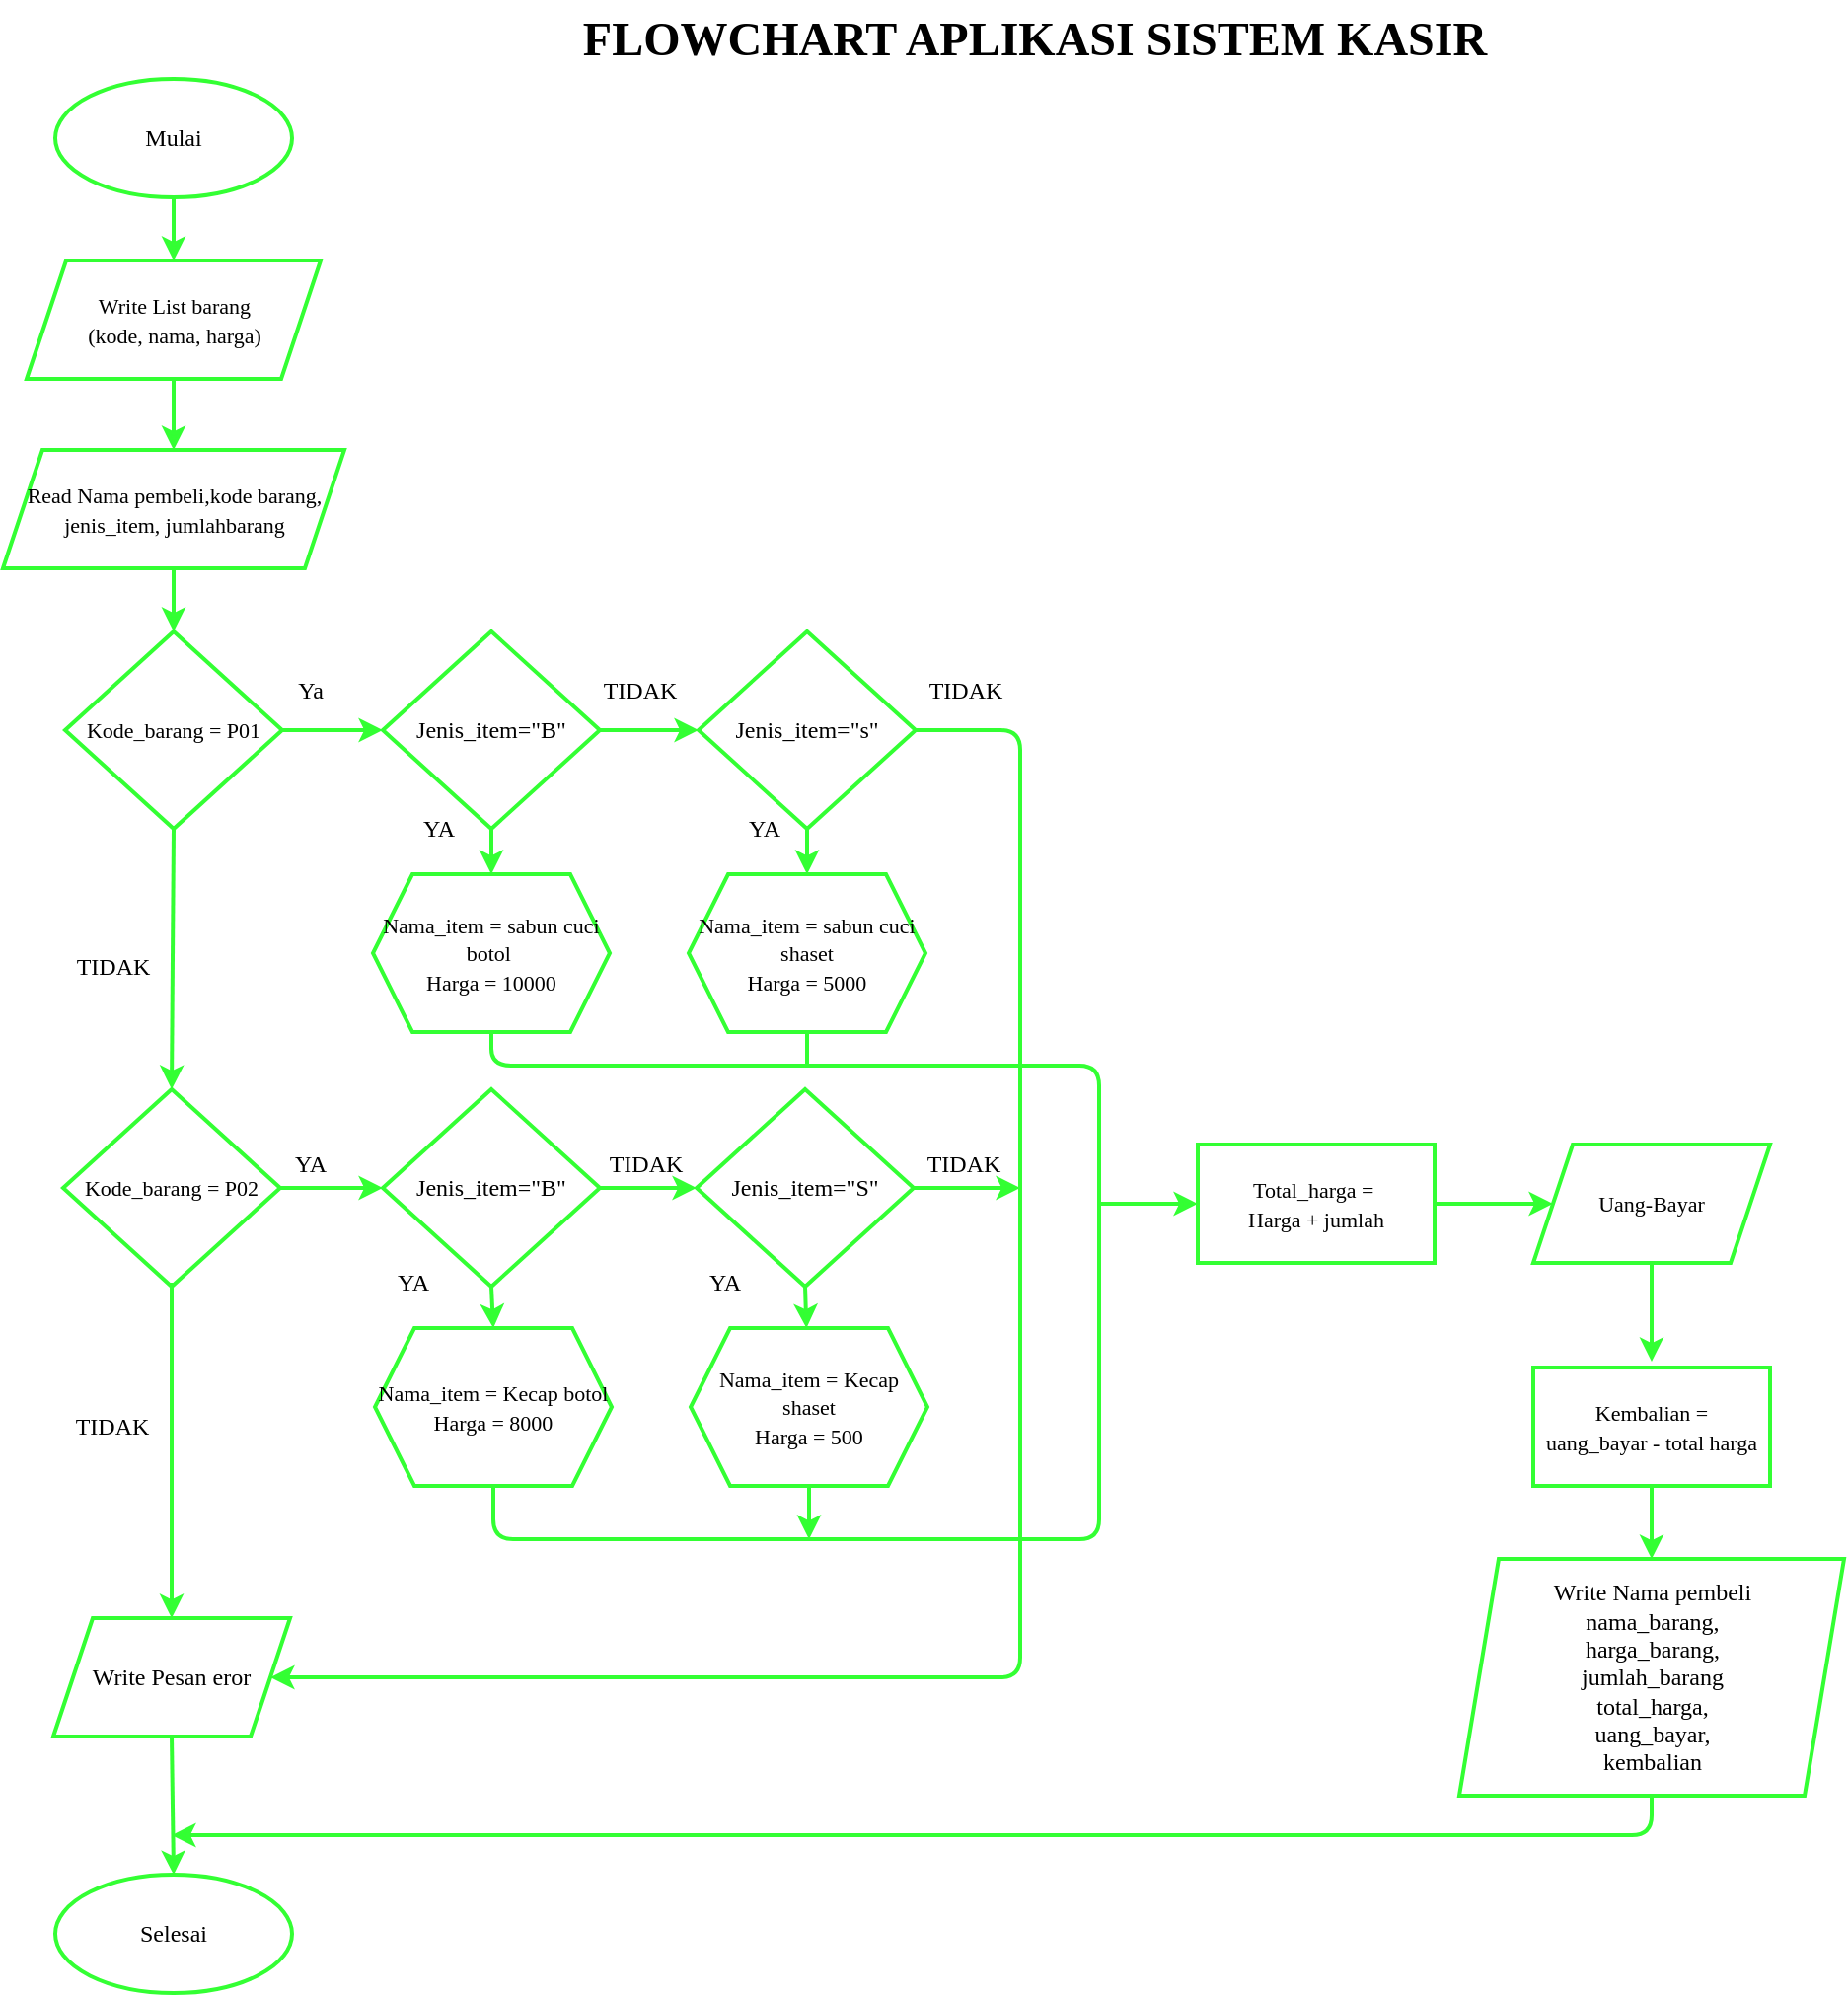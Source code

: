 <mxfile>
    <diagram id="CRi_JnDf9cl-tMclzY8x" name="Page-1">
        <mxGraphModel dx="186" dy="657" grid="1" gridSize="10" guides="1" tooltips="1" connect="1" arrows="1" fold="1" page="1" pageScale="1" pageWidth="850" pageHeight="1100" background="#ffffff" math="0" shadow="0">
            <root>
                <mxCell id="0"/>
                <mxCell id="1" parent="0"/>
                <mxCell id="2" value="&lt;font color=&quot;#000000&quot; face=&quot;Verdana&quot;&gt;Mulai&lt;/font&gt;" style="ellipse;whiteSpace=wrap;html=1;strokeColor=#33FF33;fillColor=#FFFFFF;fontColor=#ffffff;strokeWidth=2;" vertex="1" parent="1">
                    <mxGeometry x="111" y="70" width="120" height="60" as="geometry"/>
                </mxCell>
                <mxCell id="3" value="&lt;font color=&quot;#000000&quot; face=&quot;Verdana&quot; style=&quot;font-size: 11px&quot;&gt;Write List barang&lt;br&gt;(kode, nama, harga)&lt;br&gt;&lt;/font&gt;" style="shape=parallelogram;perimeter=parallelogramPerimeter;whiteSpace=wrap;html=1;fixedSize=1;strokeColor=#33FF33;strokeWidth=2;fillColor=#FFFFFF;" vertex="1" parent="1">
                    <mxGeometry x="96.5" y="162" width="149" height="60" as="geometry"/>
                </mxCell>
                <mxCell id="4" value="&lt;span style=&quot;color: rgb(0 , 0 , 0) ; font-family: &amp;#34;verdana&amp;#34; ; font-size: 11px&quot;&gt;Read Nama pembeli,kode barang, jenis_item, jumlahbarang&lt;/span&gt;" style="shape=parallelogram;perimeter=parallelogramPerimeter;whiteSpace=wrap;html=1;fixedSize=1;strokeColor=#33FF33;strokeWidth=2;fillColor=#FFFFFF;" vertex="1" parent="1">
                    <mxGeometry x="84.5" y="258" width="173" height="60" as="geometry"/>
                </mxCell>
                <mxCell id="5" value="&lt;font color=&quot;#000000&quot; face=&quot;Verdana&quot; style=&quot;font-size: 11px&quot;&gt;Kode_barang = P01&lt;/font&gt;" style="rhombus;whiteSpace=wrap;html=1;strokeColor=#33FF33;strokeWidth=2;fillColor=#FFFFFF;" vertex="1" parent="1">
                    <mxGeometry x="116" y="350" width="110" height="100" as="geometry"/>
                </mxCell>
                <mxCell id="6" value="&lt;font color=&quot;#000000&quot; face=&quot;Verdana&quot;&gt;Jenis_item=&quot;B&quot;&lt;/font&gt;" style="rhombus;whiteSpace=wrap;html=1;strokeColor=#33FF33;strokeWidth=2;fillColor=#FFFFFF;" vertex="1" parent="1">
                    <mxGeometry x="277" y="350" width="110" height="100" as="geometry"/>
                </mxCell>
                <mxCell id="7" value="&lt;span style=&quot;color: rgb(0 , 0 , 0) ; font-family: &amp;#34;verdana&amp;#34;&quot;&gt;Jenis_item=&quot;s&quot;&lt;/span&gt;" style="rhombus;whiteSpace=wrap;html=1;strokeColor=#33FF33;strokeWidth=2;fillColor=#FFFFFF;" vertex="1" parent="1">
                    <mxGeometry x="437" y="350" width="110" height="100" as="geometry"/>
                </mxCell>
                <mxCell id="8" value="&lt;span style=&quot;color: rgb(0 , 0 , 0) ; font-family: &amp;#34;verdana&amp;#34; ; font-size: 11px&quot;&gt;Nama_item = sabun cuci shaset&lt;/span&gt;&lt;br style=&quot;color: rgb(0 , 0 , 0) ; font-family: &amp;#34;verdana&amp;#34; ; font-size: 11px&quot;&gt;&lt;span style=&quot;color: rgb(0 , 0 , 0) ; font-family: &amp;#34;verdana&amp;#34; ; font-size: 11px&quot;&gt;Harga = 5000&lt;/span&gt;" style="shape=hexagon;perimeter=hexagonPerimeter2;whiteSpace=wrap;html=1;fixedSize=1;strokeColor=#33FF33;strokeWidth=2;fillColor=#FFFFFF;" vertex="1" parent="1">
                    <mxGeometry x="432" y="473" width="120" height="80" as="geometry"/>
                </mxCell>
                <mxCell id="9" value="&lt;font color=&quot;#000000&quot; face=&quot;Verdana&quot;&gt;&lt;span style=&quot;font-size: 11px&quot;&gt;Nama_item = sabun cuci botol&amp;nbsp;&lt;br&gt;Harga = 10000&lt;br&gt;&lt;/span&gt;&lt;/font&gt;" style="shape=hexagon;perimeter=hexagonPerimeter2;whiteSpace=wrap;html=1;fixedSize=1;strokeColor=#33FF33;strokeWidth=2;fillColor=#FFFFFF;" vertex="1" parent="1">
                    <mxGeometry x="272" y="473" width="120" height="80" as="geometry"/>
                </mxCell>
                <mxCell id="10" value="&lt;span style=&quot;color: rgb(0 , 0 , 0) ; font-family: &amp;#34;verdana&amp;#34;&quot;&gt;Jenis_item=&quot;B&quot;&lt;/span&gt;" style="rhombus;whiteSpace=wrap;html=1;strokeColor=#33FF33;strokeWidth=2;fillColor=#FFFFFF;" vertex="1" parent="1">
                    <mxGeometry x="277" y="582" width="110" height="100" as="geometry"/>
                </mxCell>
                <mxCell id="11" value="&lt;span style=&quot;color: rgb(0 , 0 , 0) ; font-family: &amp;#34;verdana&amp;#34;&quot;&gt;Jenis_item=&quot;S&quot;&lt;/span&gt;" style="rhombus;whiteSpace=wrap;html=1;strokeColor=#33FF33;strokeWidth=2;fillColor=#FFFFFF;" vertex="1" parent="1">
                    <mxGeometry x="436" y="582" width="110" height="100" as="geometry"/>
                </mxCell>
                <mxCell id="12" value="&lt;span style=&quot;color: rgb(0 , 0 , 0) ; font-family: &amp;#34;verdana&amp;#34; ; font-size: 11px&quot;&gt;Kode_barang = P02&lt;/span&gt;" style="rhombus;whiteSpace=wrap;html=1;strokeColor=#33FF33;strokeWidth=2;fillColor=#FFFFFF;" vertex="1" parent="1">
                    <mxGeometry x="115" y="582" width="110" height="100" as="geometry"/>
                </mxCell>
                <mxCell id="13" value="&lt;font color=&quot;#000000&quot; face=&quot;Verdana&quot;&gt;Write Pesan eror&lt;/font&gt;" style="shape=parallelogram;perimeter=parallelogramPerimeter;whiteSpace=wrap;html=1;fixedSize=1;strokeColor=#33FF33;strokeWidth=2;fillColor=#FFFFFF;" vertex="1" parent="1">
                    <mxGeometry x="110" y="850" width="120" height="60" as="geometry"/>
                </mxCell>
                <mxCell id="14" value="&lt;font color=&quot;#000000&quot; face=&quot;Verdana&quot;&gt;Selesai&lt;/font&gt;" style="ellipse;whiteSpace=wrap;html=1;strokeColor=#33FF33;strokeWidth=2;fillColor=#FFFFFF;" vertex="1" parent="1">
                    <mxGeometry x="111" y="980" width="120" height="60" as="geometry"/>
                </mxCell>
                <mxCell id="15" value="&lt;font color=&quot;#000000&quot; face=&quot;verdana&quot;&gt;&lt;span style=&quot;font-size: 11px&quot;&gt;Total_harga =&amp;nbsp;&lt;br&gt;Harga + jumlah&lt;br&gt;&lt;/span&gt;&lt;/font&gt;" style="rounded=0;whiteSpace=wrap;html=1;strokeColor=#33FF33;strokeWidth=2;fillColor=#FFFFFF;" vertex="1" parent="1">
                    <mxGeometry x="690" y="610" width="120" height="60" as="geometry"/>
                </mxCell>
                <mxCell id="16" value="&lt;font color=&quot;#000000&quot; face=&quot;verdana&quot;&gt;&lt;span style=&quot;font-size: 11px&quot;&gt;Uang-Bayar&lt;/span&gt;&lt;/font&gt;" style="shape=parallelogram;perimeter=parallelogramPerimeter;whiteSpace=wrap;html=1;fixedSize=1;strokeColor=#33FF33;strokeWidth=2;fillColor=#FFFFFF;" vertex="1" parent="1">
                    <mxGeometry x="860" y="610" width="120" height="60" as="geometry"/>
                </mxCell>
                <mxCell id="17" value="&lt;font color=&quot;#000000&quot; face=&quot;verdana&quot;&gt;&lt;span style=&quot;font-size: 11px&quot;&gt;Kembalian =&lt;br&gt;uang_bayar - total harga&lt;br&gt;&lt;/span&gt;&lt;/font&gt;" style="rounded=0;whiteSpace=wrap;html=1;strokeColor=#33FF33;strokeWidth=2;fillColor=#FFFFFF;" vertex="1" parent="1">
                    <mxGeometry x="860" y="723" width="120" height="60" as="geometry"/>
                </mxCell>
                <mxCell id="18" value="&lt;font color=&quot;#000000&quot; style=&quot;font-size: 12px&quot; face=&quot;Verdana&quot;&gt;Write Nama pembeli&lt;br&gt;nama_barang,&lt;br&gt;harga_barang,&lt;br&gt;jumlah_barang&lt;br&gt;total_harga,&lt;br&gt;uang_bayar,&lt;br&gt;kembalian&lt;/font&gt;" style="shape=parallelogram;perimeter=parallelogramPerimeter;whiteSpace=wrap;html=1;fixedSize=1;strokeColor=#33FF33;strokeWidth=2;fillColor=#FFFFFF;" vertex="1" parent="1">
                    <mxGeometry x="822.5" y="820" width="195" height="120" as="geometry"/>
                </mxCell>
                <mxCell id="19" value="" style="endArrow=classic;html=1;fontFamily=Verdana;fontSize=11;fontColor=#000000;strokeColor=#33FF33;strokeWidth=2;exitX=0.5;exitY=1;exitDx=0;exitDy=0;entryX=0.5;entryY=0;entryDx=0;entryDy=0;" edge="1" parent="1" source="2" target="3">
                    <mxGeometry width="50" height="50" relative="1" as="geometry">
                        <mxPoint x="290" y="230" as="sourcePoint"/>
                        <mxPoint x="340" y="180" as="targetPoint"/>
                    </mxGeometry>
                </mxCell>
                <mxCell id="20" value="" style="endArrow=classic;html=1;fontFamily=Verdana;fontSize=11;fontColor=#000000;strokeColor=#33FF33;strokeWidth=2;exitX=0.5;exitY=1;exitDx=0;exitDy=0;entryX=0.5;entryY=0;entryDx=0;entryDy=0;" edge="1" parent="1" source="3" target="4">
                    <mxGeometry width="50" height="50" relative="1" as="geometry">
                        <mxPoint x="181" y="140" as="sourcePoint"/>
                        <mxPoint x="181" y="172" as="targetPoint"/>
                    </mxGeometry>
                </mxCell>
                <mxCell id="21" value="" style="endArrow=classic;html=1;fontFamily=Verdana;fontSize=11;fontColor=#000000;strokeColor=#33FF33;strokeWidth=2;exitX=0.5;exitY=1;exitDx=0;exitDy=0;entryX=0.5;entryY=0;entryDx=0;entryDy=0;" edge="1" parent="1" source="4" target="5">
                    <mxGeometry width="50" height="50" relative="1" as="geometry">
                        <mxPoint x="191" y="150" as="sourcePoint"/>
                        <mxPoint x="191" y="182" as="targetPoint"/>
                    </mxGeometry>
                </mxCell>
                <mxCell id="22" value="" style="endArrow=classic;html=1;fontFamily=Verdana;fontSize=11;fontColor=#000000;strokeColor=#33FF33;strokeWidth=2;exitX=1;exitY=0.5;exitDx=0;exitDy=0;entryX=0;entryY=0.5;entryDx=0;entryDy=0;" edge="1" parent="1" source="5" target="6">
                    <mxGeometry width="50" height="50" relative="1" as="geometry">
                        <mxPoint x="290" y="330" as="sourcePoint"/>
                        <mxPoint x="340" y="280" as="targetPoint"/>
                    </mxGeometry>
                </mxCell>
                <mxCell id="23" value="" style="endArrow=classic;html=1;fontFamily=Verdana;fontSize=11;fontColor=#000000;strokeColor=#33FF33;strokeWidth=2;exitX=1;exitY=0.5;exitDx=0;exitDy=0;entryX=0;entryY=0.5;entryDx=0;entryDy=0;" edge="1" parent="1" source="6" target="7">
                    <mxGeometry width="50" height="50" relative="1" as="geometry">
                        <mxPoint x="236" y="410" as="sourcePoint"/>
                        <mxPoint x="287" y="410" as="targetPoint"/>
                    </mxGeometry>
                </mxCell>
                <mxCell id="24" value="" style="endArrow=classic;html=1;fontFamily=Verdana;fontSize=11;fontColor=#000000;strokeColor=#33FF33;strokeWidth=2;exitX=0.5;exitY=1;exitDx=0;exitDy=0;entryX=0.5;entryY=0;entryDx=0;entryDy=0;" edge="1" parent="1" source="6" target="9">
                    <mxGeometry width="50" height="50" relative="1" as="geometry">
                        <mxPoint x="236" y="410" as="sourcePoint"/>
                        <mxPoint x="287" y="410" as="targetPoint"/>
                    </mxGeometry>
                </mxCell>
                <mxCell id="25" value="" style="endArrow=classic;html=1;fontFamily=Verdana;fontSize=11;fontColor=#000000;strokeColor=#33FF33;strokeWidth=2;exitX=0.5;exitY=1;exitDx=0;exitDy=0;" edge="1" parent="1" source="7" target="8">
                    <mxGeometry width="50" height="50" relative="1" as="geometry">
                        <mxPoint x="342" y="460" as="sourcePoint"/>
                        <mxPoint x="342" y="500" as="targetPoint"/>
                    </mxGeometry>
                </mxCell>
                <mxCell id="26" value="&lt;span style=&quot;color: rgb(0 , 0 , 0) ; font-family: &amp;#34;verdana&amp;#34; ; font-size: 11px&quot;&gt;Nama_item = Kecap shaset&lt;/span&gt;&lt;br style=&quot;color: rgb(0 , 0 , 0) ; font-family: &amp;#34;verdana&amp;#34; ; font-size: 11px&quot;&gt;&lt;span style=&quot;color: rgb(0 , 0 , 0) ; font-family: &amp;#34;verdana&amp;#34; ; font-size: 11px&quot;&gt;Harga = 500&lt;/span&gt;" style="shape=hexagon;perimeter=hexagonPerimeter2;whiteSpace=wrap;html=1;fixedSize=1;strokeColor=#33FF33;strokeWidth=2;fillColor=#FFFFFF;" vertex="1" parent="1">
                    <mxGeometry x="433" y="703" width="120" height="80" as="geometry"/>
                </mxCell>
                <mxCell id="27" value="&lt;font color=&quot;#000000&quot; face=&quot;Verdana&quot;&gt;&lt;span style=&quot;font-size: 11px&quot;&gt;Nama_item = Kecap botol&lt;br&gt;Harga = 8000&lt;br&gt;&lt;/span&gt;&lt;/font&gt;" style="shape=hexagon;perimeter=hexagonPerimeter2;whiteSpace=wrap;html=1;fixedSize=1;strokeColor=#33FF33;strokeWidth=2;fillColor=#FFFFFF;" vertex="1" parent="1">
                    <mxGeometry x="273" y="703" width="120" height="80" as="geometry"/>
                </mxCell>
                <mxCell id="28" value="" style="endArrow=classic;html=1;fontFamily=Verdana;fontSize=11;fontColor=#000000;strokeColor=#33FF33;strokeWidth=2;exitX=0.5;exitY=1;exitDx=0;exitDy=0;entryX=0.5;entryY=0;entryDx=0;entryDy=0;" edge="1" parent="1" source="5" target="12">
                    <mxGeometry width="50" height="50" relative="1" as="geometry">
                        <mxPoint x="342" y="460" as="sourcePoint"/>
                        <mxPoint x="342" y="483" as="targetPoint"/>
                    </mxGeometry>
                </mxCell>
                <mxCell id="29" value="" style="endArrow=none;html=1;fontFamily=Verdana;fontSize=11;fontColor=#000000;strokeColor=#33FF33;strokeWidth=2;exitX=0.5;exitY=1;exitDx=0;exitDy=0;" edge="1" parent="1" source="8">
                    <mxGeometry width="50" height="50" relative="1" as="geometry">
                        <mxPoint x="450" y="510" as="sourcePoint"/>
                        <mxPoint x="492" y="570" as="targetPoint"/>
                    </mxGeometry>
                </mxCell>
                <mxCell id="30" value="" style="endArrow=classic;html=1;fontFamily=Verdana;fontSize=11;fontColor=#000000;strokeColor=#33FF33;strokeWidth=2;exitX=1;exitY=0.5;exitDx=0;exitDy=0;entryX=0;entryY=0.5;entryDx=0;entryDy=0;" edge="1" parent="1" source="12" target="10">
                    <mxGeometry width="50" height="50" relative="1" as="geometry">
                        <mxPoint x="236" y="410" as="sourcePoint"/>
                        <mxPoint x="287" y="410" as="targetPoint"/>
                    </mxGeometry>
                </mxCell>
                <mxCell id="31" value="" style="endArrow=classic;html=1;fontFamily=Verdana;fontSize=11;fontColor=#000000;strokeColor=#33FF33;strokeWidth=2;exitX=1;exitY=0.5;exitDx=0;exitDy=0;entryX=0;entryY=0.5;entryDx=0;entryDy=0;" edge="1" parent="1" source="10" target="11">
                    <mxGeometry width="50" height="50" relative="1" as="geometry">
                        <mxPoint x="246" y="420" as="sourcePoint"/>
                        <mxPoint x="297" y="420" as="targetPoint"/>
                    </mxGeometry>
                </mxCell>
                <mxCell id="32" value="" style="endArrow=classic;html=1;fontFamily=Verdana;fontSize=11;fontColor=#000000;strokeColor=#33FF33;strokeWidth=2;exitX=0.5;exitY=1;exitDx=0;exitDy=0;entryX=0.5;entryY=0;entryDx=0;entryDy=0;" edge="1" parent="1" source="10" target="27">
                    <mxGeometry width="50" height="50" relative="1" as="geometry">
                        <mxPoint x="230" y="820" as="sourcePoint"/>
                        <mxPoint x="280" y="770" as="targetPoint"/>
                    </mxGeometry>
                </mxCell>
                <mxCell id="33" value="" style="endArrow=classic;html=1;fontFamily=Verdana;fontSize=11;fontColor=#000000;strokeColor=#33FF33;strokeWidth=2;exitX=0.5;exitY=1;exitDx=0;exitDy=0;" edge="1" parent="1" source="11" target="26">
                    <mxGeometry width="50" height="50" relative="1" as="geometry">
                        <mxPoint x="342" y="692" as="sourcePoint"/>
                        <mxPoint x="343" y="713" as="targetPoint"/>
                    </mxGeometry>
                </mxCell>
                <mxCell id="34" value="" style="endArrow=classic;html=1;fontFamily=Verdana;fontSize=11;fontColor=#000000;strokeColor=#33FF33;strokeWidth=2;exitX=1;exitY=0.5;exitDx=0;exitDy=0;" edge="1" parent="1" source="11">
                    <mxGeometry width="50" height="50" relative="1" as="geometry">
                        <mxPoint x="397" y="642" as="sourcePoint"/>
                        <mxPoint x="600" y="632" as="targetPoint"/>
                    </mxGeometry>
                </mxCell>
                <mxCell id="35" value="" style="endArrow=classic;html=1;fontFamily=Verdana;fontSize=11;fontColor=#000000;strokeColor=#33FF33;strokeWidth=2;exitX=1;exitY=0.5;exitDx=0;exitDy=0;entryX=1;entryY=0.5;entryDx=0;entryDy=0;" edge="1" parent="1" source="7" target="13">
                    <mxGeometry width="50" height="50" relative="1" as="geometry">
                        <mxPoint x="450" y="510" as="sourcePoint"/>
                        <mxPoint x="570" y="880" as="targetPoint"/>
                        <Array as="points">
                            <mxPoint x="600" y="400"/>
                            <mxPoint x="600" y="640"/>
                            <mxPoint x="600" y="880"/>
                        </Array>
                    </mxGeometry>
                </mxCell>
                <mxCell id="36" value="" style="endArrow=classic;html=1;fontFamily=Verdana;fontSize=11;fontColor=#000000;strokeColor=#33FF33;strokeWidth=2;exitX=0.5;exitY=1;exitDx=0;exitDy=0;" edge="1" parent="1" source="26">
                    <mxGeometry width="50" height="50" relative="1" as="geometry">
                        <mxPoint x="501" y="692" as="sourcePoint"/>
                        <mxPoint x="493" y="810" as="targetPoint"/>
                    </mxGeometry>
                </mxCell>
                <mxCell id="37" value="" style="endArrow=none;html=1;fontFamily=Verdana;fontSize=11;fontColor=#000000;strokeColor=#33FF33;strokeWidth=2;exitX=0.5;exitY=1;exitDx=0;exitDy=0;entryX=0.5;entryY=1;entryDx=0;entryDy=0;" edge="1" parent="1" source="27" target="9">
                    <mxGeometry width="50" height="50" relative="1" as="geometry">
                        <mxPoint x="550" y="710" as="sourcePoint"/>
                        <mxPoint x="640" y="560" as="targetPoint"/>
                        <Array as="points">
                            <mxPoint x="333" y="810"/>
                            <mxPoint x="640" y="810"/>
                            <mxPoint x="640" y="570"/>
                            <mxPoint x="332" y="570"/>
                        </Array>
                    </mxGeometry>
                </mxCell>
                <mxCell id="38" value="" style="endArrow=classic;html=1;fontFamily=Verdana;fontSize=11;fontColor=#000000;strokeColor=#33FF33;strokeWidth=2;entryX=0;entryY=0.5;entryDx=0;entryDy=0;" edge="1" parent="1" target="15">
                    <mxGeometry width="50" height="50" relative="1" as="geometry">
                        <mxPoint x="640" y="640" as="sourcePoint"/>
                        <mxPoint x="600" y="660" as="targetPoint"/>
                    </mxGeometry>
                </mxCell>
                <mxCell id="39" value="" style="endArrow=classic;html=1;fontFamily=Verdana;fontSize=11;fontColor=#000000;strokeColor=#33FF33;strokeWidth=2;exitX=1;exitY=0.5;exitDx=0;exitDy=0;" edge="1" parent="1" source="15" target="16">
                    <mxGeometry width="50" height="50" relative="1" as="geometry">
                        <mxPoint x="660" y="660" as="sourcePoint"/>
                        <mxPoint x="710" y="660" as="targetPoint"/>
                    </mxGeometry>
                </mxCell>
                <mxCell id="40" value="" style="endArrow=classic;html=1;fontFamily=Verdana;fontSize=11;fontColor=#000000;strokeColor=#33FF33;strokeWidth=2;exitX=0.5;exitY=1;exitDx=0;exitDy=0;" edge="1" parent="1" source="16">
                    <mxGeometry width="50" height="50" relative="1" as="geometry">
                        <mxPoint x="820" y="650" as="sourcePoint"/>
                        <mxPoint x="920" y="720" as="targetPoint"/>
                    </mxGeometry>
                </mxCell>
                <mxCell id="41" value="" style="endArrow=classic;html=1;fontFamily=Verdana;fontSize=11;fontColor=#000000;strokeColor=#33FF33;strokeWidth=2;exitX=0.5;exitY=1;exitDx=0;exitDy=0;entryX=0.5;entryY=0;entryDx=0;entryDy=0;" edge="1" parent="1" source="17" target="18">
                    <mxGeometry width="50" height="50" relative="1" as="geometry">
                        <mxPoint x="930" y="680" as="sourcePoint"/>
                        <mxPoint x="930" y="730" as="targetPoint"/>
                    </mxGeometry>
                </mxCell>
                <mxCell id="42" value="" style="endArrow=classic;html=1;fontFamily=Verdana;fontSize=12;fontColor=#000000;strokeColor=#33FF33;strokeWidth=2;exitX=0.5;exitY=1;exitDx=0;exitDy=0;entryX=0.5;entryY=0;entryDx=0;entryDy=0;" edge="1" parent="1" source="13" target="14">
                    <mxGeometry width="50" height="50" relative="1" as="geometry">
                        <mxPoint x="160" y="920" as="sourcePoint"/>
                        <mxPoint x="210" y="870" as="targetPoint"/>
                    </mxGeometry>
                </mxCell>
                <mxCell id="43" value="" style="endArrow=classic;html=1;fontFamily=Verdana;fontSize=12;fontColor=#000000;strokeColor=#33FF33;strokeWidth=2;exitX=0.5;exitY=1;exitDx=0;exitDy=0;" edge="1" parent="1" source="18">
                    <mxGeometry width="50" height="50" relative="1" as="geometry">
                        <mxPoint x="610" y="990" as="sourcePoint"/>
                        <mxPoint x="170" y="960" as="targetPoint"/>
                        <Array as="points">
                            <mxPoint x="920" y="960"/>
                        </Array>
                    </mxGeometry>
                </mxCell>
                <mxCell id="44" value="" style="endArrow=classic;html=1;fontFamily=Verdana;fontSize=12;fontColor=#000000;strokeColor=#33FF33;strokeWidth=2;entryX=0.5;entryY=0;entryDx=0;entryDy=0;" edge="1" parent="1" target="13">
                    <mxGeometry width="50" height="50" relative="1" as="geometry">
                        <mxPoint x="170" y="680" as="sourcePoint"/>
                        <mxPoint x="180.5" y="832.5" as="targetPoint"/>
                    </mxGeometry>
                </mxCell>
                <mxCell id="45" value="TIDAK" style="text;html=1;strokeColor=none;fillColor=none;align=center;verticalAlign=middle;whiteSpace=wrap;rounded=0;fontFamily=Verdana;fontSize=12;fontColor=#000000;" vertex="1" parent="1">
                    <mxGeometry x="110" y="738" width="60" height="30" as="geometry"/>
                </mxCell>
                <mxCell id="46" value="TIDAK" style="text;html=1;align=center;verticalAlign=middle;resizable=0;points=[];autosize=1;strokeColor=none;fillColor=none;fontSize=12;fontFamily=Verdana;fontColor=#000000;" vertex="1" parent="1">
                    <mxGeometry x="115" y="510" width="50" height="20" as="geometry"/>
                </mxCell>
                <mxCell id="47" value="Ya" style="text;html=1;align=center;verticalAlign=middle;resizable=0;points=[];autosize=1;strokeColor=none;fillColor=none;fontSize=12;fontFamily=Verdana;fontColor=#000000;" vertex="1" parent="1">
                    <mxGeometry x="225" y="370" width="30" height="20" as="geometry"/>
                </mxCell>
                <mxCell id="48" value="TIDAK" style="text;html=1;align=center;verticalAlign=middle;resizable=0;points=[];autosize=1;strokeColor=none;fillColor=none;fontSize=12;fontFamily=Verdana;fontColor=#000000;" vertex="1" parent="1">
                    <mxGeometry x="382" y="370" width="50" height="20" as="geometry"/>
                </mxCell>
                <mxCell id="49" value="TIDAK" style="text;html=1;align=center;verticalAlign=middle;resizable=0;points=[];autosize=1;strokeColor=none;fillColor=none;fontSize=12;fontFamily=Verdana;fontColor=#000000;" vertex="1" parent="1">
                    <mxGeometry x="547" y="370" width="50" height="20" as="geometry"/>
                </mxCell>
                <mxCell id="50" value="YA" style="text;html=1;align=center;verticalAlign=middle;resizable=0;points=[];autosize=1;strokeColor=none;fillColor=none;fontSize=12;fontFamily=Verdana;fontColor=#000000;" vertex="1" parent="1">
                    <mxGeometry x="290" y="440" width="30" height="20" as="geometry"/>
                </mxCell>
                <mxCell id="51" value="YA" style="text;html=1;align=center;verticalAlign=middle;resizable=0;points=[];autosize=1;strokeColor=none;fillColor=none;fontSize=12;fontFamily=Verdana;fontColor=#000000;" vertex="1" parent="1">
                    <mxGeometry x="455" y="440" width="30" height="20" as="geometry"/>
                </mxCell>
                <mxCell id="52" value="YA" style="text;html=1;align=center;verticalAlign=middle;resizable=0;points=[];autosize=1;strokeColor=none;fillColor=none;fontSize=12;fontFamily=Verdana;fontColor=#000000;" vertex="1" parent="1">
                    <mxGeometry x="225" y="610" width="30" height="20" as="geometry"/>
                </mxCell>
                <mxCell id="53" value="TIDAK" style="text;html=1;align=center;verticalAlign=middle;resizable=0;points=[];autosize=1;strokeColor=none;fillColor=none;fontSize=12;fontFamily=Verdana;fontColor=#000000;" vertex="1" parent="1">
                    <mxGeometry x="385" y="610" width="50" height="20" as="geometry"/>
                </mxCell>
                <mxCell id="54" value="TIDAK" style="text;html=1;align=center;verticalAlign=middle;resizable=0;points=[];autosize=1;strokeColor=none;fillColor=none;fontSize=12;fontFamily=Verdana;fontColor=#000000;" vertex="1" parent="1">
                    <mxGeometry x="546" y="610" width="50" height="20" as="geometry"/>
                </mxCell>
                <mxCell id="55" value="YA" style="text;html=1;align=center;verticalAlign=middle;resizable=0;points=[];autosize=1;strokeColor=none;fillColor=none;fontSize=12;fontFamily=Verdana;fontColor=#000000;" vertex="1" parent="1">
                    <mxGeometry x="277" y="670" width="30" height="20" as="geometry"/>
                </mxCell>
                <mxCell id="56" value="YA" style="text;html=1;align=center;verticalAlign=middle;resizable=0;points=[];autosize=1;strokeColor=none;fillColor=none;fontSize=12;fontFamily=Verdana;fontColor=#000000;" vertex="1" parent="1">
                    <mxGeometry x="435" y="670" width="30" height="20" as="geometry"/>
                </mxCell>
                <mxCell id="57" value="FLOWCHART APLIKASI SISTEM KASIR&amp;nbsp;" style="text;strokeColor=none;fillColor=none;html=1;fontSize=24;fontStyle=1;verticalAlign=middle;align=center;fontFamily=Verdana;fontColor=#000000;" vertex="1" parent="1">
                    <mxGeometry x="560" y="30" width="100" height="40" as="geometry"/>
                </mxCell>
            </root>
        </mxGraphModel>
    </diagram>
</mxfile>